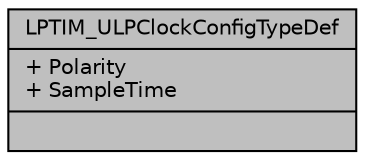 digraph "LPTIM_ULPClockConfigTypeDef"
{
  edge [fontname="Helvetica",fontsize="10",labelfontname="Helvetica",labelfontsize="10"];
  node [fontname="Helvetica",fontsize="10",shape=record];
  Node1 [label="{LPTIM_ULPClockConfigTypeDef\n|+ Polarity\l+ SampleTime\l|}",height=0.2,width=0.4,color="black", fillcolor="grey75", style="filled", fontcolor="black"];
}
